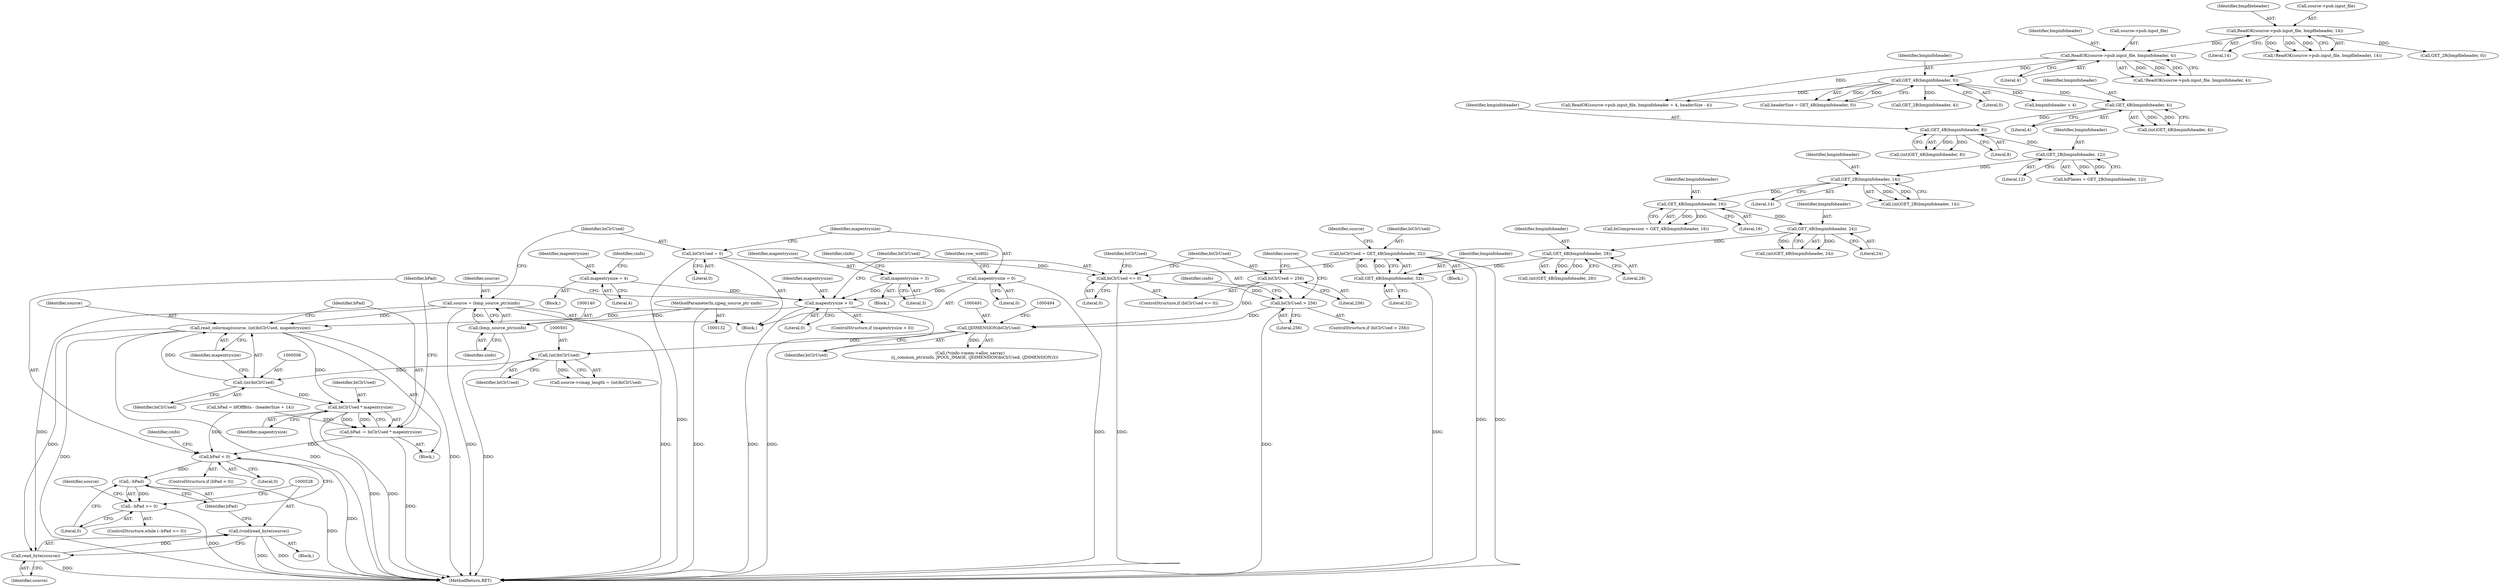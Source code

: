 digraph "0_libjpeg-turbo_9c78a04df4e44ef6487eee99c4258397f4fdca55_0@API" {
"1000503" [label="(Call,read_colormap(source, (int)biClrUsed, mapentrysize))"];
"1000137" [label="(Call,source = (bmp_source_ptr)sinfo)"];
"1000139" [label="(Call,(bmp_source_ptr)sinfo)"];
"1000134" [label="(MethodParameterIn,cjpeg_source_ptr sinfo)"];
"1000505" [label="(Call,(int)biClrUsed)"];
"1000500" [label="(Call,(int)biClrUsed)"];
"1000490" [label="(Call,(JDIMENSION)biClrUsed)"];
"1000475" [label="(Call,biClrUsed > 256)"];
"1000467" [label="(Call,biClrUsed <= 0)"];
"1000349" [label="(Call,biClrUsed = GET_4B(bmpinfoheader, 32))"];
"1000351" [label="(Call,GET_4B(bmpinfoheader, 32))"];
"1000346" [label="(Call,GET_4B(bmpinfoheader, 28))"];
"1000339" [label="(Call,GET_4B(bmpinfoheader, 24))"];
"1000332" [label="(Call,GET_4B(bmpinfoheader, 16))"];
"1000327" [label="(Call,GET_2B(bmpinfoheader, 14))"];
"1000318" [label="(Call,GET_2B(bmpinfoheader, 12))"];
"1000313" [label="(Call,GET_4B(bmpinfoheader, 8))"];
"1000306" [label="(Call,GET_4B(bmpinfoheader, 4))"];
"1000207" [label="(Call,GET_4B(bmpinfoheader, 0))"];
"1000194" [label="(Call,ReadOK(source->pub.input_file, bmpinfoheader, 4))"];
"1000167" [label="(Call,ReadOK(source->pub.input_file, bmpfileheader, 14))"];
"1000153" [label="(Call,biClrUsed = 0)"];
"1000470" [label="(Call,biClrUsed = 256)"];
"1000462" [label="(Call,mapentrysize > 0)"];
"1000360" [label="(Call,mapentrysize = 4)"];
"1000157" [label="(Call,mapentrysize = 0)"];
"1000276" [label="(Call,mapentrysize = 3)"];
"1000511" [label="(Call,biClrUsed * mapentrysize)"];
"1000509" [label="(Call,bPad -= biClrUsed * mapentrysize)"];
"1000515" [label="(Call,bPad < 0)"];
"1000523" [label="(Call,--bPad)"];
"1000522" [label="(Call,--bPad >= 0)"];
"1000529" [label="(Call,read_byte(source))"];
"1000527" [label="(Call,(void)read_byte(source))"];
"1000519" [label="(Identifier,cinfo)"];
"1000274" [label="(Block,)"];
"1000308" [label="(Literal,4)"];
"1000477" [label="(Literal,256)"];
"1000515" [label="(Call,bPad < 0)"];
"1000509" [label="(Call,bPad -= biClrUsed * mapentrysize)"];
"1000464" [label="(Literal,0)"];
"1000340" [label="(Identifier,bmpinfoheader)"];
"1000469" [label="(Literal,0)"];
"1000533" [label="(Identifier,source)"];
"1000180" [label="(Call,GET_2B(bmpfileheader, 0))"];
"1000475" [label="(Call,biClrUsed > 256)"];
"1000526" [label="(Block,)"];
"1000207" [label="(Call,GET_4B(bmpinfoheader, 0))"];
"1000362" [label="(Literal,4)"];
"1000514" [label="(ControlStructure,if (bPad < 0))"];
"1000500" [label="(Call,(int)biClrUsed)"];
"1000304" [label="(Call,(int)GET_4B(bmpinfoheader, 4))"];
"1000137" [label="(Call,source = (bmp_source_ptr)sinfo)"];
"1000485" [label="(Call,(*cinfo->mem->alloc_sarray)\n       ((j_common_ptr)cinfo, JPOOL_IMAGE, (JDIMENSION)biClrUsed, (JDIMENSION)3))"];
"1000492" [label="(Identifier,biClrUsed)"];
"1000505" [label="(Call,(int)biClrUsed)"];
"1000470" [label="(Call,biClrUsed = 256)"];
"1000352" [label="(Identifier,bmpinfoheader)"];
"1000158" [label="(Identifier,mapentrysize)"];
"1000313" [label="(Call,GET_4B(bmpinfoheader, 8))"];
"1000360" [label="(Call,mapentrysize = 4)"];
"1000134" [label="(MethodParameterIn,cjpeg_source_ptr sinfo)"];
"1000330" [label="(Call,biCompression = GET_4B(bmpinfoheader, 16))"];
"1000139" [label="(Call,(bmp_source_ptr)sinfo)"];
"1000154" [label="(Identifier,biClrUsed)"];
"1000314" [label="(Identifier,bmpinfoheader)"];
"1000517" [label="(Literal,0)"];
"1000153" [label="(Call,biClrUsed = 0)"];
"1000361" [label="(Identifier,mapentrysize)"];
"1000307" [label="(Identifier,bmpinfoheader)"];
"1000479" [label="(Identifier,cinfo)"];
"1000466" [label="(ControlStructure,if (biClrUsed <= 0))"];
"1000277" [label="(Identifier,mapentrysize)"];
"1000504" [label="(Identifier,source)"];
"1000502" [label="(Identifier,biClrUsed)"];
"1000530" [label="(Identifier,source)"];
"1000513" [label="(Identifier,mapentrysize)"];
"1000454" [label="(Call,bPad = bfOffBits - (headerSize + 14))"];
"1000461" [label="(ControlStructure,if (mapentrysize > 0))"];
"1000356" [label="(Identifier,source)"];
"1000205" [label="(Call,headerSize = GET_4B(bmpinfoheader, 0))"];
"1000174" [label="(Literal,14)"];
"1000311" [label="(Call,(int)GET_4B(bmpinfoheader, 8))"];
"1000319" [label="(Identifier,bmpinfoheader)"];
"1000173" [label="(Identifier,bmpfileheader)"];
"1000346" [label="(Call,GET_4B(bmpinfoheader, 28))"];
"1000483" [label="(Identifier,source)"];
"1000200" [label="(Identifier,bmpinfoheader)"];
"1000349" [label="(Call,biClrUsed = GET_4B(bmpinfoheader, 32))"];
"1000159" [label="(Literal,0)"];
"1000246" [label="(Call,GET_2B(bmpinfoheader, 4))"];
"1000353" [label="(Literal,32)"];
"1000344" [label="(Call,(int)GET_4B(bmpinfoheader, 28))"];
"1000280" [label="(Identifier,cinfo)"];
"1000201" [label="(Literal,4)"];
"1000209" [label="(Literal,0)"];
"1000351" [label="(Call,GET_4B(bmpinfoheader, 32))"];
"1000329" [label="(Literal,14)"];
"1000521" [label="(ControlStructure,while (--bPad >= 0))"];
"1000474" [label="(ControlStructure,if (biClrUsed > 256))"];
"1000529" [label="(Call,read_byte(source))"];
"1000463" [label="(Identifier,mapentrysize)"];
"1000507" [label="(Identifier,biClrUsed)"];
"1000332" [label="(Call,GET_4B(bmpinfoheader, 16))"];
"1000315" [label="(Literal,8)"];
"1000166" [label="(Call,!ReadOK(source->pub.input_file, bmpfileheader, 14))"];
"1000325" [label="(Call,(int)GET_2B(bmpinfoheader, 14))"];
"1000240" [label="(Block,)"];
"1000141" [label="(Identifier,sinfo)"];
"1000511" [label="(Call,biClrUsed * mapentrysize)"];
"1000328" [label="(Identifier,bmpinfoheader)"];
"1000193" [label="(Call,!ReadOK(source->pub.input_file, bmpinfoheader, 4))"];
"1000276" [label="(Call,mapentrysize = 3)"];
"1000516" [label="(Identifier,bPad)"];
"1000208" [label="(Identifier,bmpinfoheader)"];
"1000320" [label="(Literal,12)"];
"1000510" [label="(Identifier,bPad)"];
"1000348" [label="(Literal,28)"];
"1000195" [label="(Call,source->pub.input_file)"];
"1000334" [label="(Literal,16)"];
"1000364" [label="(Identifier,cinfo)"];
"1000462" [label="(Call,mapentrysize > 0)"];
"1000316" [label="(Call,biPlanes = GET_2B(bmpinfoheader, 12))"];
"1000155" [label="(Literal,0)"];
"1000468" [label="(Identifier,biClrUsed)"];
"1000327" [label="(Call,GET_2B(bmpinfoheader, 14))"];
"1000503" [label="(Call,read_colormap(source, (int)biClrUsed, mapentrysize))"];
"1000496" [label="(Call,source->cmap_length = (int)biClrUsed)"];
"1000471" [label="(Identifier,biClrUsed)"];
"1000476" [label="(Identifier,biClrUsed)"];
"1000138" [label="(Identifier,source)"];
"1000465" [label="(Block,)"];
"1000163" [label="(Identifier,row_width)"];
"1000223" [label="(Call,ReadOK(source->pub.input_file, bmpinfoheader + 4, headerSize - 4))"];
"1000157" [label="(Call,mapentrysize = 0)"];
"1000347" [label="(Identifier,bmpinfoheader)"];
"1000278" [label="(Literal,3)"];
"1000167" [label="(Call,ReadOK(source->pub.input_file, bmpfileheader, 14))"];
"1000333" [label="(Identifier,bmpinfoheader)"];
"1000525" [label="(Literal,0)"];
"1000194" [label="(Call,ReadOK(source->pub.input_file, bmpinfoheader, 4))"];
"1000512" [label="(Identifier,biClrUsed)"];
"1000135" [label="(Block,)"];
"1000527" [label="(Call,(void)read_byte(source))"];
"1000168" [label="(Call,source->pub.input_file)"];
"1000522" [label="(Call,--bPad >= 0)"];
"1000318" [label="(Call,GET_2B(bmpinfoheader, 12))"];
"1000306" [label="(Call,GET_4B(bmpinfoheader, 4))"];
"1000524" [label="(Identifier,bPad)"];
"1000339" [label="(Call,GET_4B(bmpinfoheader, 24))"];
"1000467" [label="(Call,biClrUsed <= 0)"];
"1000350" [label="(Identifier,biClrUsed)"];
"1000358" [label="(Block,)"];
"1000472" [label="(Literal,256)"];
"1000337" [label="(Call,(int)GET_4B(bmpinfoheader, 24))"];
"1000341" [label="(Literal,24)"];
"1000508" [label="(Identifier,mapentrysize)"];
"1000523" [label="(Call,--bPad)"];
"1000861" [label="(MethodReturn,RET)"];
"1000229" [label="(Call,bmpinfoheader + 4)"];
"1000490" [label="(Call,(JDIMENSION)biClrUsed)"];
"1000503" -> "1000465"  [label="AST: "];
"1000503" -> "1000508"  [label="CFG: "];
"1000504" -> "1000503"  [label="AST: "];
"1000505" -> "1000503"  [label="AST: "];
"1000508" -> "1000503"  [label="AST: "];
"1000510" -> "1000503"  [label="CFG: "];
"1000503" -> "1000861"  [label="DDG: "];
"1000503" -> "1000861"  [label="DDG: "];
"1000503" -> "1000861"  [label="DDG: "];
"1000137" -> "1000503"  [label="DDG: "];
"1000505" -> "1000503"  [label="DDG: "];
"1000462" -> "1000503"  [label="DDG: "];
"1000503" -> "1000511"  [label="DDG: "];
"1000503" -> "1000529"  [label="DDG: "];
"1000137" -> "1000135"  [label="AST: "];
"1000137" -> "1000139"  [label="CFG: "];
"1000138" -> "1000137"  [label="AST: "];
"1000139" -> "1000137"  [label="AST: "];
"1000154" -> "1000137"  [label="CFG: "];
"1000137" -> "1000861"  [label="DDG: "];
"1000137" -> "1000861"  [label="DDG: "];
"1000139" -> "1000137"  [label="DDG: "];
"1000137" -> "1000529"  [label="DDG: "];
"1000139" -> "1000141"  [label="CFG: "];
"1000140" -> "1000139"  [label="AST: "];
"1000141" -> "1000139"  [label="AST: "];
"1000139" -> "1000861"  [label="DDG: "];
"1000134" -> "1000139"  [label="DDG: "];
"1000134" -> "1000132"  [label="AST: "];
"1000134" -> "1000861"  [label="DDG: "];
"1000505" -> "1000507"  [label="CFG: "];
"1000506" -> "1000505"  [label="AST: "];
"1000507" -> "1000505"  [label="AST: "];
"1000508" -> "1000505"  [label="CFG: "];
"1000500" -> "1000505"  [label="DDG: "];
"1000505" -> "1000511"  [label="DDG: "];
"1000500" -> "1000496"  [label="AST: "];
"1000500" -> "1000502"  [label="CFG: "];
"1000501" -> "1000500"  [label="AST: "];
"1000502" -> "1000500"  [label="AST: "];
"1000496" -> "1000500"  [label="CFG: "];
"1000500" -> "1000496"  [label="DDG: "];
"1000490" -> "1000500"  [label="DDG: "];
"1000490" -> "1000485"  [label="AST: "];
"1000490" -> "1000492"  [label="CFG: "];
"1000491" -> "1000490"  [label="AST: "];
"1000492" -> "1000490"  [label="AST: "];
"1000494" -> "1000490"  [label="CFG: "];
"1000490" -> "1000485"  [label="DDG: "];
"1000475" -> "1000490"  [label="DDG: "];
"1000470" -> "1000490"  [label="DDG: "];
"1000475" -> "1000474"  [label="AST: "];
"1000475" -> "1000477"  [label="CFG: "];
"1000476" -> "1000475"  [label="AST: "];
"1000477" -> "1000475"  [label="AST: "];
"1000479" -> "1000475"  [label="CFG: "];
"1000483" -> "1000475"  [label="CFG: "];
"1000475" -> "1000861"  [label="DDG: "];
"1000467" -> "1000475"  [label="DDG: "];
"1000467" -> "1000466"  [label="AST: "];
"1000467" -> "1000469"  [label="CFG: "];
"1000468" -> "1000467"  [label="AST: "];
"1000469" -> "1000467"  [label="AST: "];
"1000471" -> "1000467"  [label="CFG: "];
"1000476" -> "1000467"  [label="CFG: "];
"1000467" -> "1000861"  [label="DDG: "];
"1000349" -> "1000467"  [label="DDG: "];
"1000153" -> "1000467"  [label="DDG: "];
"1000349" -> "1000240"  [label="AST: "];
"1000349" -> "1000351"  [label="CFG: "];
"1000350" -> "1000349"  [label="AST: "];
"1000351" -> "1000349"  [label="AST: "];
"1000356" -> "1000349"  [label="CFG: "];
"1000349" -> "1000861"  [label="DDG: "];
"1000349" -> "1000861"  [label="DDG: "];
"1000351" -> "1000349"  [label="DDG: "];
"1000351" -> "1000349"  [label="DDG: "];
"1000351" -> "1000353"  [label="CFG: "];
"1000352" -> "1000351"  [label="AST: "];
"1000353" -> "1000351"  [label="AST: "];
"1000351" -> "1000861"  [label="DDG: "];
"1000346" -> "1000351"  [label="DDG: "];
"1000346" -> "1000344"  [label="AST: "];
"1000346" -> "1000348"  [label="CFG: "];
"1000347" -> "1000346"  [label="AST: "];
"1000348" -> "1000346"  [label="AST: "];
"1000344" -> "1000346"  [label="CFG: "];
"1000346" -> "1000344"  [label="DDG: "];
"1000346" -> "1000344"  [label="DDG: "];
"1000339" -> "1000346"  [label="DDG: "];
"1000339" -> "1000337"  [label="AST: "];
"1000339" -> "1000341"  [label="CFG: "];
"1000340" -> "1000339"  [label="AST: "];
"1000341" -> "1000339"  [label="AST: "];
"1000337" -> "1000339"  [label="CFG: "];
"1000339" -> "1000337"  [label="DDG: "];
"1000339" -> "1000337"  [label="DDG: "];
"1000332" -> "1000339"  [label="DDG: "];
"1000332" -> "1000330"  [label="AST: "];
"1000332" -> "1000334"  [label="CFG: "];
"1000333" -> "1000332"  [label="AST: "];
"1000334" -> "1000332"  [label="AST: "];
"1000330" -> "1000332"  [label="CFG: "];
"1000332" -> "1000330"  [label="DDG: "];
"1000332" -> "1000330"  [label="DDG: "];
"1000327" -> "1000332"  [label="DDG: "];
"1000327" -> "1000325"  [label="AST: "];
"1000327" -> "1000329"  [label="CFG: "];
"1000328" -> "1000327"  [label="AST: "];
"1000329" -> "1000327"  [label="AST: "];
"1000325" -> "1000327"  [label="CFG: "];
"1000327" -> "1000325"  [label="DDG: "];
"1000327" -> "1000325"  [label="DDG: "];
"1000318" -> "1000327"  [label="DDG: "];
"1000318" -> "1000316"  [label="AST: "];
"1000318" -> "1000320"  [label="CFG: "];
"1000319" -> "1000318"  [label="AST: "];
"1000320" -> "1000318"  [label="AST: "];
"1000316" -> "1000318"  [label="CFG: "];
"1000318" -> "1000316"  [label="DDG: "];
"1000318" -> "1000316"  [label="DDG: "];
"1000313" -> "1000318"  [label="DDG: "];
"1000313" -> "1000311"  [label="AST: "];
"1000313" -> "1000315"  [label="CFG: "];
"1000314" -> "1000313"  [label="AST: "];
"1000315" -> "1000313"  [label="AST: "];
"1000311" -> "1000313"  [label="CFG: "];
"1000313" -> "1000311"  [label="DDG: "];
"1000313" -> "1000311"  [label="DDG: "];
"1000306" -> "1000313"  [label="DDG: "];
"1000306" -> "1000304"  [label="AST: "];
"1000306" -> "1000308"  [label="CFG: "];
"1000307" -> "1000306"  [label="AST: "];
"1000308" -> "1000306"  [label="AST: "];
"1000304" -> "1000306"  [label="CFG: "];
"1000306" -> "1000304"  [label="DDG: "];
"1000306" -> "1000304"  [label="DDG: "];
"1000207" -> "1000306"  [label="DDG: "];
"1000207" -> "1000205"  [label="AST: "];
"1000207" -> "1000209"  [label="CFG: "];
"1000208" -> "1000207"  [label="AST: "];
"1000209" -> "1000207"  [label="AST: "];
"1000205" -> "1000207"  [label="CFG: "];
"1000207" -> "1000205"  [label="DDG: "];
"1000207" -> "1000205"  [label="DDG: "];
"1000194" -> "1000207"  [label="DDG: "];
"1000207" -> "1000223"  [label="DDG: "];
"1000207" -> "1000229"  [label="DDG: "];
"1000207" -> "1000246"  [label="DDG: "];
"1000194" -> "1000193"  [label="AST: "];
"1000194" -> "1000201"  [label="CFG: "];
"1000195" -> "1000194"  [label="AST: "];
"1000200" -> "1000194"  [label="AST: "];
"1000201" -> "1000194"  [label="AST: "];
"1000193" -> "1000194"  [label="CFG: "];
"1000194" -> "1000193"  [label="DDG: "];
"1000194" -> "1000193"  [label="DDG: "];
"1000194" -> "1000193"  [label="DDG: "];
"1000167" -> "1000194"  [label="DDG: "];
"1000194" -> "1000223"  [label="DDG: "];
"1000167" -> "1000166"  [label="AST: "];
"1000167" -> "1000174"  [label="CFG: "];
"1000168" -> "1000167"  [label="AST: "];
"1000173" -> "1000167"  [label="AST: "];
"1000174" -> "1000167"  [label="AST: "];
"1000166" -> "1000167"  [label="CFG: "];
"1000167" -> "1000166"  [label="DDG: "];
"1000167" -> "1000166"  [label="DDG: "];
"1000167" -> "1000166"  [label="DDG: "];
"1000167" -> "1000180"  [label="DDG: "];
"1000153" -> "1000135"  [label="AST: "];
"1000153" -> "1000155"  [label="CFG: "];
"1000154" -> "1000153"  [label="AST: "];
"1000155" -> "1000153"  [label="AST: "];
"1000158" -> "1000153"  [label="CFG: "];
"1000153" -> "1000861"  [label="DDG: "];
"1000470" -> "1000466"  [label="AST: "];
"1000470" -> "1000472"  [label="CFG: "];
"1000471" -> "1000470"  [label="AST: "];
"1000472" -> "1000470"  [label="AST: "];
"1000483" -> "1000470"  [label="CFG: "];
"1000462" -> "1000461"  [label="AST: "];
"1000462" -> "1000464"  [label="CFG: "];
"1000463" -> "1000462"  [label="AST: "];
"1000464" -> "1000462"  [label="AST: "];
"1000468" -> "1000462"  [label="CFG: "];
"1000516" -> "1000462"  [label="CFG: "];
"1000462" -> "1000861"  [label="DDG: "];
"1000462" -> "1000861"  [label="DDG: "];
"1000360" -> "1000462"  [label="DDG: "];
"1000157" -> "1000462"  [label="DDG: "];
"1000276" -> "1000462"  [label="DDG: "];
"1000360" -> "1000358"  [label="AST: "];
"1000360" -> "1000362"  [label="CFG: "];
"1000361" -> "1000360"  [label="AST: "];
"1000362" -> "1000360"  [label="AST: "];
"1000364" -> "1000360"  [label="CFG: "];
"1000157" -> "1000135"  [label="AST: "];
"1000157" -> "1000159"  [label="CFG: "];
"1000158" -> "1000157"  [label="AST: "];
"1000159" -> "1000157"  [label="AST: "];
"1000163" -> "1000157"  [label="CFG: "];
"1000157" -> "1000861"  [label="DDG: "];
"1000276" -> "1000274"  [label="AST: "];
"1000276" -> "1000278"  [label="CFG: "];
"1000277" -> "1000276"  [label="AST: "];
"1000278" -> "1000276"  [label="AST: "];
"1000280" -> "1000276"  [label="CFG: "];
"1000511" -> "1000509"  [label="AST: "];
"1000511" -> "1000513"  [label="CFG: "];
"1000512" -> "1000511"  [label="AST: "];
"1000513" -> "1000511"  [label="AST: "];
"1000509" -> "1000511"  [label="CFG: "];
"1000511" -> "1000861"  [label="DDG: "];
"1000511" -> "1000861"  [label="DDG: "];
"1000511" -> "1000509"  [label="DDG: "];
"1000511" -> "1000509"  [label="DDG: "];
"1000509" -> "1000465"  [label="AST: "];
"1000510" -> "1000509"  [label="AST: "];
"1000516" -> "1000509"  [label="CFG: "];
"1000509" -> "1000861"  [label="DDG: "];
"1000454" -> "1000509"  [label="DDG: "];
"1000509" -> "1000515"  [label="DDG: "];
"1000515" -> "1000514"  [label="AST: "];
"1000515" -> "1000517"  [label="CFG: "];
"1000516" -> "1000515"  [label="AST: "];
"1000517" -> "1000515"  [label="AST: "];
"1000519" -> "1000515"  [label="CFG: "];
"1000524" -> "1000515"  [label="CFG: "];
"1000515" -> "1000861"  [label="DDG: "];
"1000454" -> "1000515"  [label="DDG: "];
"1000515" -> "1000523"  [label="DDG: "];
"1000523" -> "1000522"  [label="AST: "];
"1000523" -> "1000524"  [label="CFG: "];
"1000524" -> "1000523"  [label="AST: "];
"1000525" -> "1000523"  [label="CFG: "];
"1000523" -> "1000861"  [label="DDG: "];
"1000523" -> "1000522"  [label="DDG: "];
"1000522" -> "1000521"  [label="AST: "];
"1000522" -> "1000525"  [label="CFG: "];
"1000525" -> "1000522"  [label="AST: "];
"1000528" -> "1000522"  [label="CFG: "];
"1000533" -> "1000522"  [label="CFG: "];
"1000522" -> "1000861"  [label="DDG: "];
"1000529" -> "1000527"  [label="AST: "];
"1000529" -> "1000530"  [label="CFG: "];
"1000530" -> "1000529"  [label="AST: "];
"1000527" -> "1000529"  [label="CFG: "];
"1000529" -> "1000861"  [label="DDG: "];
"1000529" -> "1000527"  [label="DDG: "];
"1000527" -> "1000526"  [label="AST: "];
"1000528" -> "1000527"  [label="AST: "];
"1000524" -> "1000527"  [label="CFG: "];
"1000527" -> "1000861"  [label="DDG: "];
"1000527" -> "1000861"  [label="DDG: "];
}
